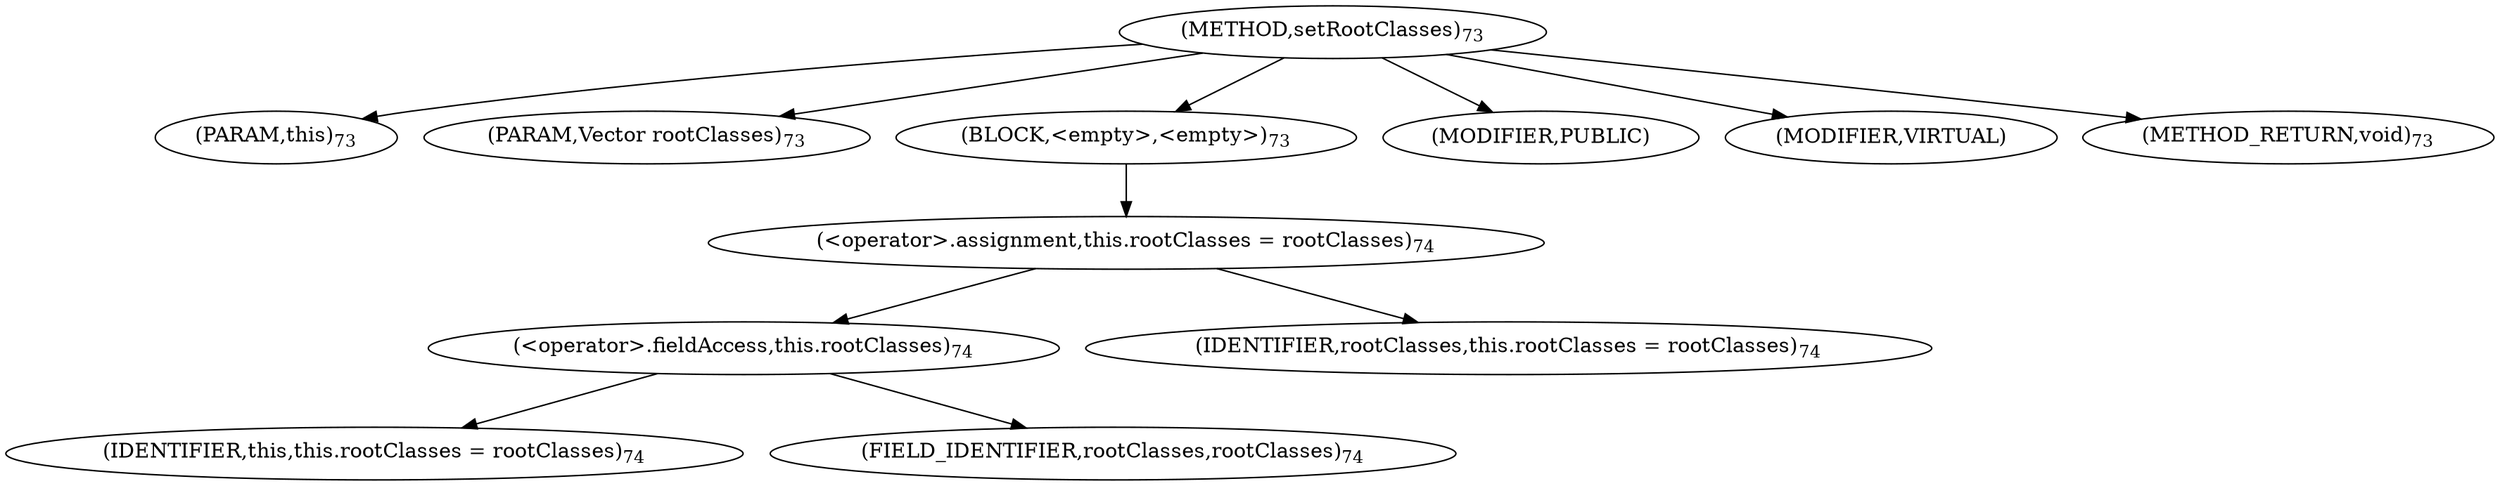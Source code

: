 digraph "setRootClasses" {  
"48" [label = <(METHOD,setRootClasses)<SUB>73</SUB>> ]
"6" [label = <(PARAM,this)<SUB>73</SUB>> ]
"49" [label = <(PARAM,Vector rootClasses)<SUB>73</SUB>> ]
"50" [label = <(BLOCK,&lt;empty&gt;,&lt;empty&gt;)<SUB>73</SUB>> ]
"51" [label = <(&lt;operator&gt;.assignment,this.rootClasses = rootClasses)<SUB>74</SUB>> ]
"52" [label = <(&lt;operator&gt;.fieldAccess,this.rootClasses)<SUB>74</SUB>> ]
"5" [label = <(IDENTIFIER,this,this.rootClasses = rootClasses)<SUB>74</SUB>> ]
"53" [label = <(FIELD_IDENTIFIER,rootClasses,rootClasses)<SUB>74</SUB>> ]
"54" [label = <(IDENTIFIER,rootClasses,this.rootClasses = rootClasses)<SUB>74</SUB>> ]
"55" [label = <(MODIFIER,PUBLIC)> ]
"56" [label = <(MODIFIER,VIRTUAL)> ]
"57" [label = <(METHOD_RETURN,void)<SUB>73</SUB>> ]
  "48" -> "6" 
  "48" -> "49" 
  "48" -> "50" 
  "48" -> "55" 
  "48" -> "56" 
  "48" -> "57" 
  "50" -> "51" 
  "51" -> "52" 
  "51" -> "54" 
  "52" -> "5" 
  "52" -> "53" 
}

